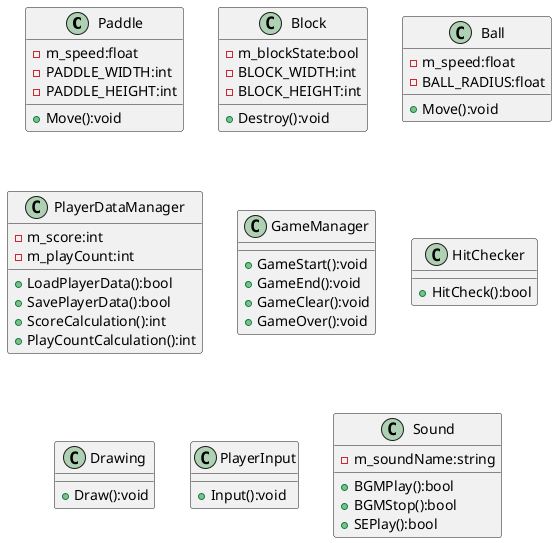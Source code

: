 @startuml
class Paddle{
    -m_speed:float
    -PADDLE_WIDTH:int
    -PADDLE_HEIGHT:int
    +Move():void
}

class Block{
    -m_blockState:bool
    -BLOCK_WIDTH:int
    -BLOCK_HEIGHT:int
    +Destroy():void
}

class Ball{
    -m_speed:float
    -BALL_RADIUS:float
    +Move():void
}

class PlayerDataManager{
    -m_score:int
    -m_playCount:int
    +LoadPlayerData():bool
    +SavePlayerData():bool
    +ScoreCalculation():int
    +PlayCountCalculation():int
}

class GameManager{
    +GameStart():void
    +GameEnd():void
    +GameClear():void
    +GameOver():void
}

class HitChecker{
    +HitCheck():bool
}

class Drawing{
    +Draw():void
}

class PlayerInput{
    +Input():void
}

class Sound{
    -m_soundName:string
    +BGMPlay():bool
    +BGMStop():bool
    +SEPlay():bool
}
@enduml